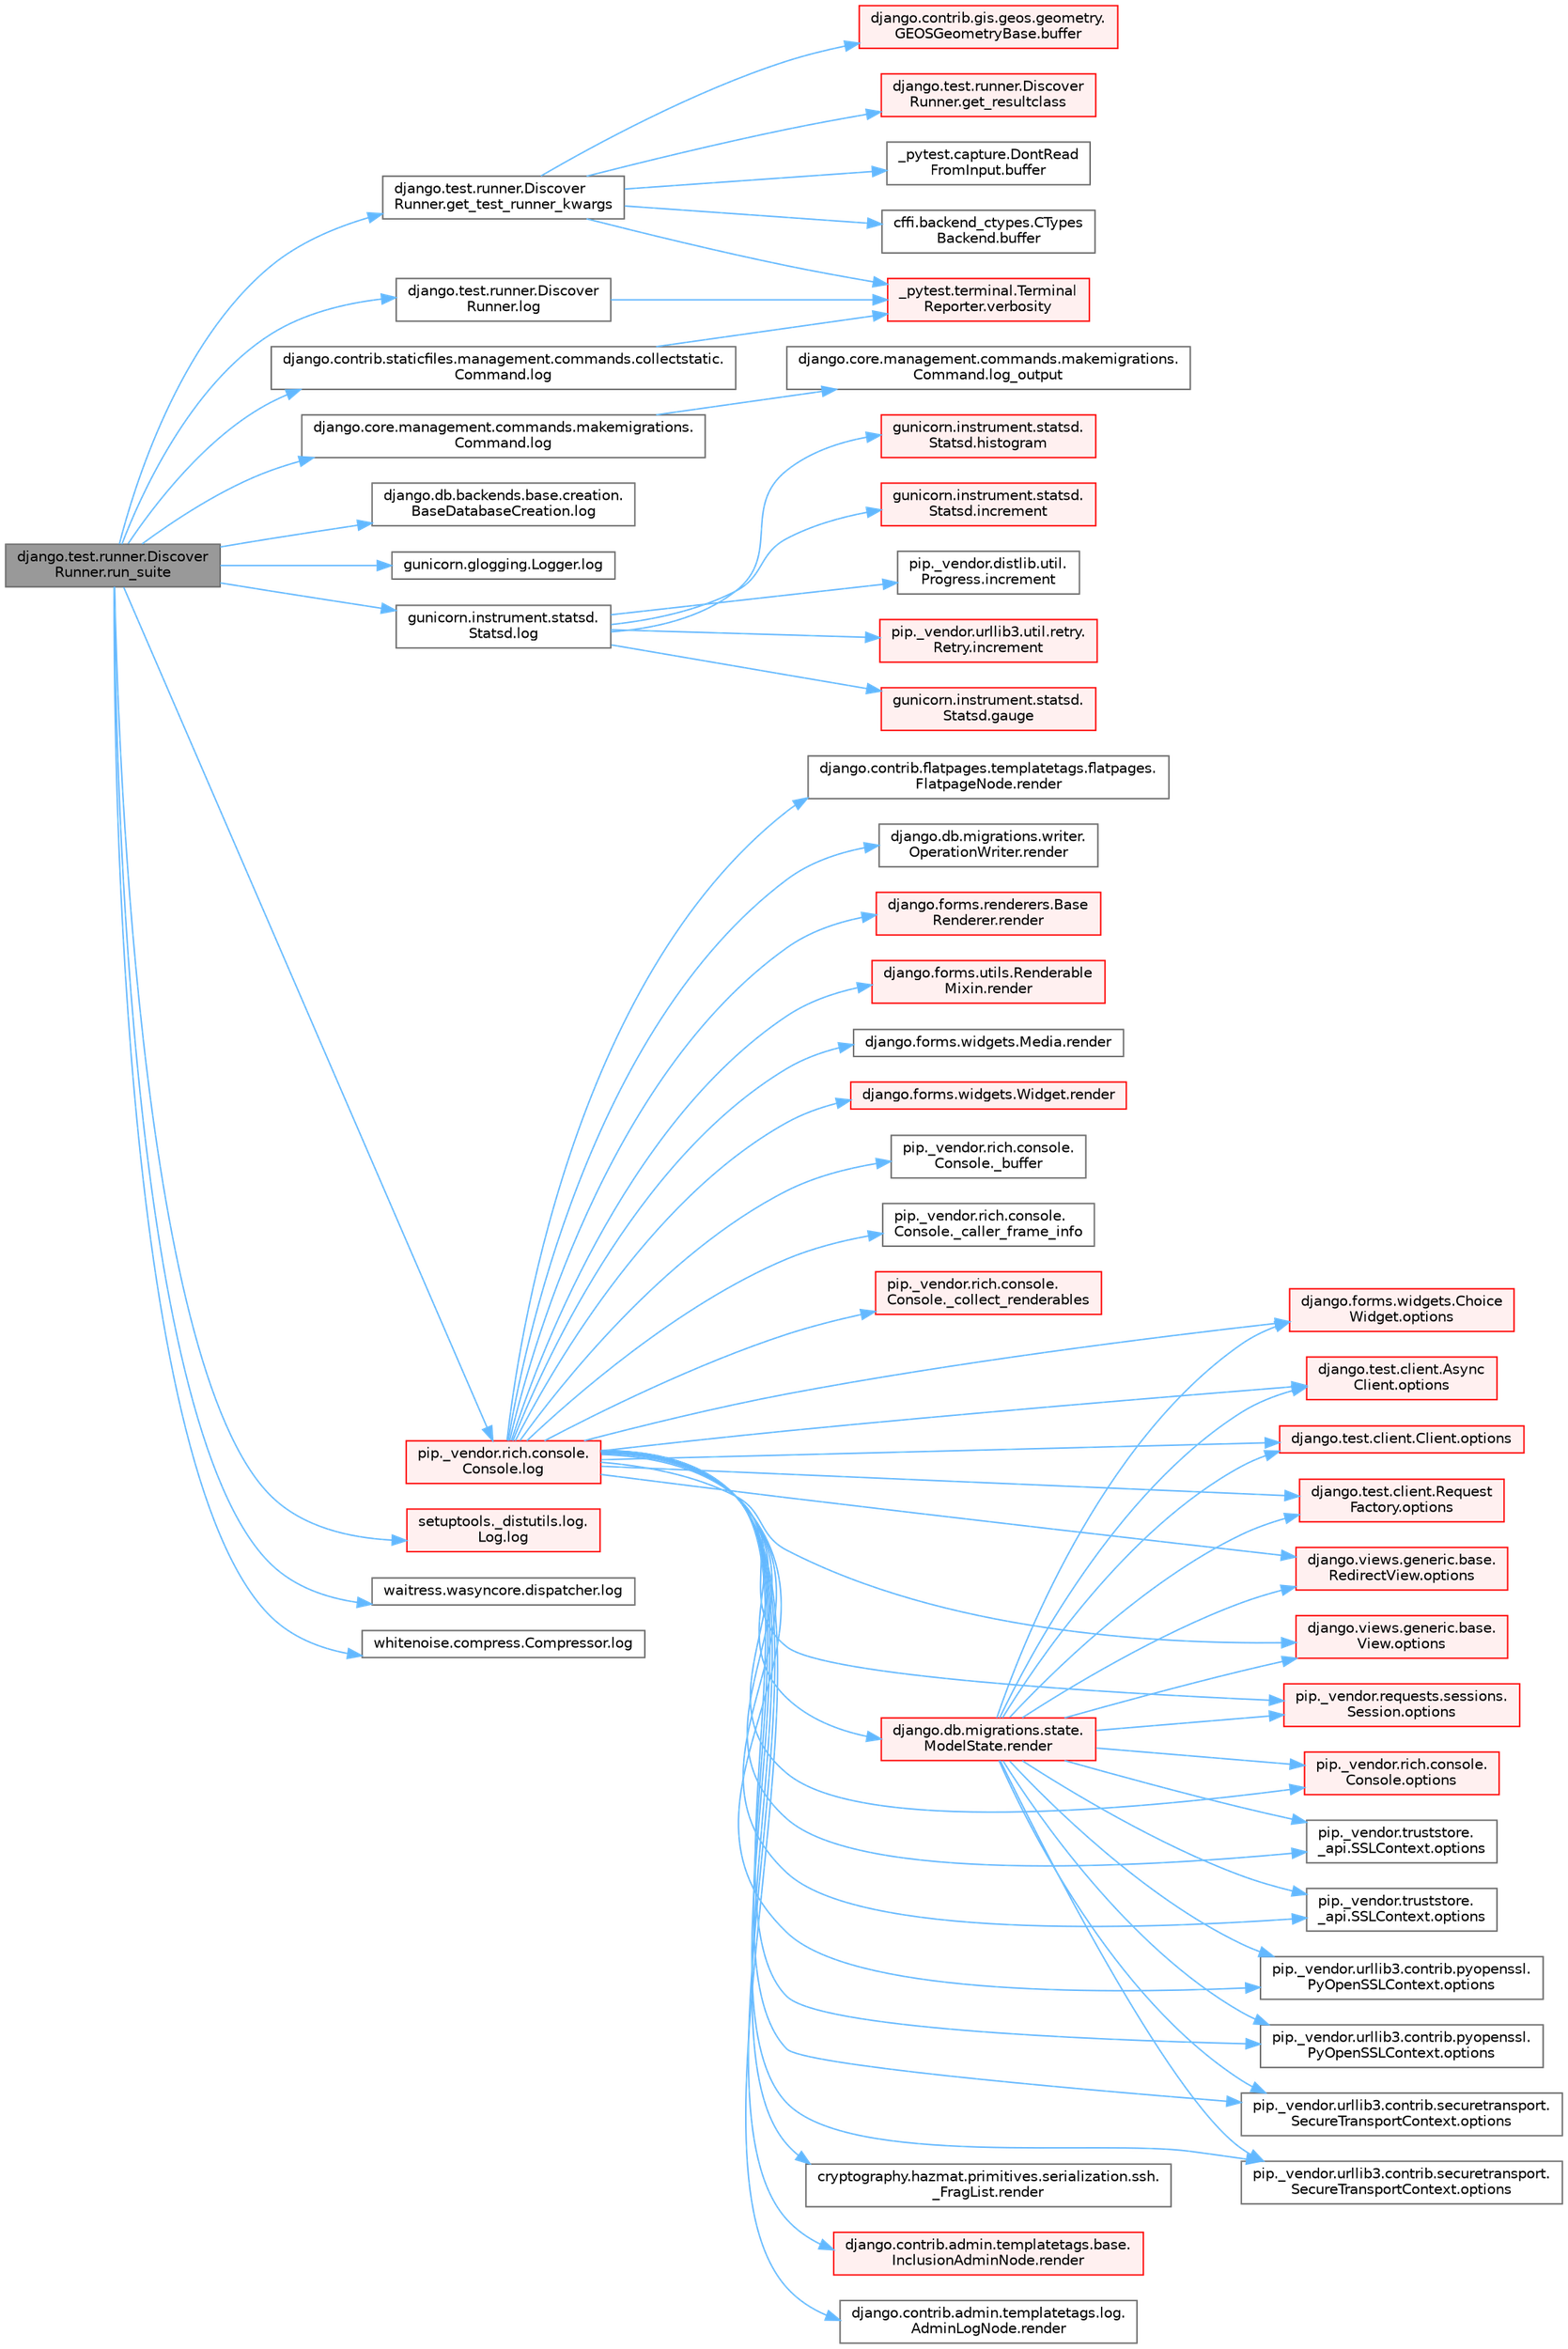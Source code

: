 digraph "django.test.runner.DiscoverRunner.run_suite"
{
 // LATEX_PDF_SIZE
  bgcolor="transparent";
  edge [fontname=Helvetica,fontsize=10,labelfontname=Helvetica,labelfontsize=10];
  node [fontname=Helvetica,fontsize=10,shape=box,height=0.2,width=0.4];
  rankdir="LR";
  Node1 [id="Node000001",label="django.test.runner.Discover\lRunner.run_suite",height=0.2,width=0.4,color="gray40", fillcolor="grey60", style="filled", fontcolor="black",tooltip=" "];
  Node1 -> Node2 [id="edge1_Node000001_Node000002",color="steelblue1",style="solid",tooltip=" "];
  Node2 [id="Node000002",label="django.test.runner.Discover\lRunner.get_test_runner_kwargs",height=0.2,width=0.4,color="grey40", fillcolor="white", style="filled",URL="$classdjango_1_1test_1_1runner_1_1_discover_runner.html#a969861a67c9255a657f427565b8a34d3",tooltip=" "];
  Node2 -> Node3 [id="edge2_Node000002_Node000003",color="steelblue1",style="solid",tooltip=" "];
  Node3 [id="Node000003",label="_pytest.capture.DontRead\lFromInput.buffer",height=0.2,width=0.4,color="grey40", fillcolor="white", style="filled",URL="$class__pytest_1_1capture_1_1_dont_read_from_input.html#a8065cb7ea7f499e0b089fdbd38af7d1a",tooltip=" "];
  Node2 -> Node4 [id="edge3_Node000002_Node000004",color="steelblue1",style="solid",tooltip=" "];
  Node4 [id="Node000004",label="cffi.backend_ctypes.CTypes\lBackend.buffer",height=0.2,width=0.4,color="grey40", fillcolor="white", style="filled",URL="$classcffi_1_1backend__ctypes_1_1_c_types_backend.html#a0bf19926499ff419e97a713dc48fb61c",tooltip=" "];
  Node2 -> Node5 [id="edge4_Node000002_Node000005",color="steelblue1",style="solid",tooltip=" "];
  Node5 [id="Node000005",label="django.contrib.gis.geos.geometry.\lGEOSGeometryBase.buffer",height=0.2,width=0.4,color="red", fillcolor="#FFF0F0", style="filled",URL="$classdjango_1_1contrib_1_1gis_1_1geos_1_1geometry_1_1_g_e_o_s_geometry_base.html#a42422422c1d89880282b209dacbdf53e",tooltip=" "];
  Node2 -> Node48 [id="edge5_Node000002_Node000048",color="steelblue1",style="solid",tooltip=" "];
  Node48 [id="Node000048",label="django.test.runner.Discover\lRunner.get_resultclass",height=0.2,width=0.4,color="red", fillcolor="#FFF0F0", style="filled",URL="$classdjango_1_1test_1_1runner_1_1_discover_runner.html#ab0b5c01d17cc57b4d43be6927b0cdcd4",tooltip=" "];
  Node2 -> Node1086 [id="edge6_Node000002_Node001086",color="steelblue1",style="solid",tooltip=" "];
  Node1086 [id="Node001086",label="_pytest.terminal.Terminal\lReporter.verbosity",height=0.2,width=0.4,color="red", fillcolor="#FFF0F0", style="filled",URL="$class__pytest_1_1terminal_1_1_terminal_reporter.html#a620047ffec9ba4f5cca84af25b3adbcf",tooltip=" "];
  Node1 -> Node1085 [id="edge7_Node000001_Node001085",color="steelblue1",style="solid",tooltip=" "];
  Node1085 [id="Node001085",label="django.contrib.staticfiles.management.commands.collectstatic.\lCommand.log",height=0.2,width=0.4,color="grey40", fillcolor="white", style="filled",URL="$classdjango_1_1contrib_1_1staticfiles_1_1management_1_1commands_1_1collectstatic_1_1_command.html#a0e93191b90ee0993e3286343d0b2de0e",tooltip=" "];
  Node1085 -> Node1086 [id="edge8_Node001085_Node001086",color="steelblue1",style="solid",tooltip=" "];
  Node1 -> Node1087 [id="edge9_Node000001_Node001087",color="steelblue1",style="solid",tooltip=" "];
  Node1087 [id="Node001087",label="django.core.management.commands.makemigrations.\lCommand.log",height=0.2,width=0.4,color="grey40", fillcolor="white", style="filled",URL="$classdjango_1_1core_1_1management_1_1commands_1_1makemigrations_1_1_command.html#a0409d121552878a7416460dba8274880",tooltip=" "];
  Node1087 -> Node1088 [id="edge10_Node001087_Node001088",color="steelblue1",style="solid",tooltip=" "];
  Node1088 [id="Node001088",label="django.core.management.commands.makemigrations.\lCommand.log_output",height=0.2,width=0.4,color="grey40", fillcolor="white", style="filled",URL="$classdjango_1_1core_1_1management_1_1commands_1_1makemigrations_1_1_command.html#ad6cb5d402888250fc170034fdee93f6d",tooltip=" "];
  Node1 -> Node1089 [id="edge11_Node000001_Node001089",color="steelblue1",style="solid",tooltip=" "];
  Node1089 [id="Node001089",label="django.db.backends.base.creation.\lBaseDatabaseCreation.log",height=0.2,width=0.4,color="grey40", fillcolor="white", style="filled",URL="$classdjango_1_1db_1_1backends_1_1base_1_1creation_1_1_base_database_creation.html#ac297ec931db5ec68c271ec0d91be7183",tooltip=" "];
  Node1 -> Node1090 [id="edge12_Node000001_Node001090",color="steelblue1",style="solid",tooltip=" "];
  Node1090 [id="Node001090",label="django.test.runner.Discover\lRunner.log",height=0.2,width=0.4,color="grey40", fillcolor="white", style="filled",URL="$classdjango_1_1test_1_1runner_1_1_discover_runner.html#af5ad8e2895b3f0c5e0a6d7113199d641",tooltip=" "];
  Node1090 -> Node1086 [id="edge13_Node001090_Node001086",color="steelblue1",style="solid",tooltip=" "];
  Node1 -> Node1091 [id="edge14_Node000001_Node001091",color="steelblue1",style="solid",tooltip=" "];
  Node1091 [id="Node001091",label="gunicorn.glogging.Logger.log",height=0.2,width=0.4,color="grey40", fillcolor="white", style="filled",URL="$classgunicorn_1_1glogging_1_1_logger.html#ad6941dede526094643dd02c53c3449b0",tooltip=" "];
  Node1 -> Node1092 [id="edge15_Node000001_Node001092",color="steelblue1",style="solid",tooltip=" "];
  Node1092 [id="Node001092",label="gunicorn.instrument.statsd.\lStatsd.log",height=0.2,width=0.4,color="grey40", fillcolor="white", style="filled",URL="$classgunicorn_1_1instrument_1_1statsd_1_1_statsd.html#ab99145cf0b7c66dbcebcbdcbd44b4953",tooltip=" "];
  Node1092 -> Node1093 [id="edge16_Node001092_Node001093",color="steelblue1",style="solid",tooltip=" "];
  Node1093 [id="Node001093",label="gunicorn.instrument.statsd.\lStatsd.gauge",height=0.2,width=0.4,color="red", fillcolor="#FFF0F0", style="filled",URL="$classgunicorn_1_1instrument_1_1statsd_1_1_statsd.html#a6cebc76ae769412dfb0f0a3ec727c50d",tooltip=" "];
  Node1092 -> Node1095 [id="edge17_Node001092_Node001095",color="steelblue1",style="solid",tooltip=" "];
  Node1095 [id="Node001095",label="gunicorn.instrument.statsd.\lStatsd.histogram",height=0.2,width=0.4,color="red", fillcolor="#FFF0F0", style="filled",URL="$classgunicorn_1_1instrument_1_1statsd_1_1_statsd.html#adee3cb12a43f643cca3c9084d77285b4",tooltip=" "];
  Node1092 -> Node1096 [id="edge18_Node001092_Node001096",color="steelblue1",style="solid",tooltip=" "];
  Node1096 [id="Node001096",label="gunicorn.instrument.statsd.\lStatsd.increment",height=0.2,width=0.4,color="red", fillcolor="#FFF0F0", style="filled",URL="$classgunicorn_1_1instrument_1_1statsd_1_1_statsd.html#a5527687726a051a5182ee13a842b08fd",tooltip=" "];
  Node1092 -> Node1097 [id="edge19_Node001092_Node001097",color="steelblue1",style="solid",tooltip=" "];
  Node1097 [id="Node001097",label="pip._vendor.distlib.util.\lProgress.increment",height=0.2,width=0.4,color="grey40", fillcolor="white", style="filled",URL="$classpip_1_1__vendor_1_1distlib_1_1util_1_1_progress.html#a197ffd4ac8a74898742a6cde5b4c5466",tooltip=" "];
  Node1092 -> Node1098 [id="edge20_Node001092_Node001098",color="steelblue1",style="solid",tooltip=" "];
  Node1098 [id="Node001098",label="pip._vendor.urllib3.util.retry.\lRetry.increment",height=0.2,width=0.4,color="red", fillcolor="#FFF0F0", style="filled",URL="$classpip_1_1__vendor_1_1urllib3_1_1util_1_1retry_1_1_retry.html#a88dd993ccb2ef4b2bfa9ad0571374b12",tooltip=" "];
  Node1 -> Node1444 [id="edge21_Node000001_Node001444",color="steelblue1",style="solid",tooltip=" "];
  Node1444 [id="Node001444",label="pip._vendor.rich.console.\lConsole.log",height=0.2,width=0.4,color="red", fillcolor="#FFF0F0", style="filled",URL="$classpip_1_1__vendor_1_1rich_1_1console_1_1_console.html#af9c77e39f9413fc2b134c60cfa23b0f1",tooltip=" "];
  Node1444 -> Node299 [id="edge22_Node001444_Node000299",color="steelblue1",style="solid",tooltip=" "];
  Node299 [id="Node000299",label="pip._vendor.rich.console.\lConsole._buffer",height=0.2,width=0.4,color="grey40", fillcolor="white", style="filled",URL="$classpip_1_1__vendor_1_1rich_1_1console_1_1_console.html#a51eaf031922c907e4085937b82f5564e",tooltip=" "];
  Node1444 -> Node1445 [id="edge23_Node001444_Node001445",color="steelblue1",style="solid",tooltip=" "];
  Node1445 [id="Node001445",label="pip._vendor.rich.console.\lConsole._caller_frame_info",height=0.2,width=0.4,color="grey40", fillcolor="white", style="filled",URL="$classpip_1_1__vendor_1_1rich_1_1console_1_1_console.html#ac43cb4290591af4f04cd264aa1fc1b0f",tooltip=" "];
  Node1444 -> Node300 [id="edge24_Node001444_Node000300",color="steelblue1",style="solid",tooltip=" "];
  Node300 [id="Node000300",label="pip._vendor.rich.console.\lConsole._collect_renderables",height=0.2,width=0.4,color="red", fillcolor="#FFF0F0", style="filled",URL="$classpip_1_1__vendor_1_1rich_1_1console_1_1_console.html#ab053dc750094e77e036523f6d2c14899",tooltip=" "];
  Node1444 -> Node310 [id="edge25_Node001444_Node000310",color="steelblue1",style="solid",tooltip=" "];
  Node310 [id="Node000310",label="django.forms.widgets.Choice\lWidget.options",height=0.2,width=0.4,color="red", fillcolor="#FFF0F0", style="filled",URL="$classdjango_1_1forms_1_1widgets_1_1_choice_widget.html#a8575b90386fc2027f38ea00133cef250",tooltip=" "];
  Node1444 -> Node1446 [id="edge26_Node001444_Node001446",color="steelblue1",style="solid",tooltip=" "];
  Node1446 [id="Node001446",label="django.test.client.Async\lClient.options",height=0.2,width=0.4,color="red", fillcolor="#FFF0F0", style="filled",URL="$classdjango_1_1test_1_1client_1_1_async_client.html#a84509c6347cbc018e6335b924ec841a2",tooltip=" "];
  Node1444 -> Node1647 [id="edge27_Node001444_Node001647",color="steelblue1",style="solid",tooltip=" "];
  Node1647 [id="Node001647",label="django.test.client.Client.options",height=0.2,width=0.4,color="red", fillcolor="#FFF0F0", style="filled",URL="$classdjango_1_1test_1_1client_1_1_client.html#a839ea6375ca2184b3b60550938b6824c",tooltip=" "];
  Node1444 -> Node1649 [id="edge28_Node001444_Node001649",color="steelblue1",style="solid",tooltip=" "];
  Node1649 [id="Node001649",label="django.test.client.Request\lFactory.options",height=0.2,width=0.4,color="red", fillcolor="#FFF0F0", style="filled",URL="$classdjango_1_1test_1_1client_1_1_request_factory.html#a438a7e1be2437d680cd78d11dee77c54",tooltip=" "];
  Node1444 -> Node1653 [id="edge29_Node001444_Node001653",color="steelblue1",style="solid",tooltip=" "];
  Node1653 [id="Node001653",label="django.views.generic.base.\lRedirectView.options",height=0.2,width=0.4,color="red", fillcolor="#FFF0F0", style="filled",URL="$classdjango_1_1views_1_1generic_1_1base_1_1_redirect_view.html#a444de156c79647344c987295c47a76e1",tooltip=" "];
  Node1444 -> Node1830 [id="edge30_Node001444_Node001830",color="steelblue1",style="solid",tooltip=" "];
  Node1830 [id="Node001830",label="django.views.generic.base.\lView.options",height=0.2,width=0.4,color="red", fillcolor="#FFF0F0", style="filled",URL="$classdjango_1_1views_1_1generic_1_1base_1_1_view.html#a4d1dc440a5bae11bd7859d20ca9948e1",tooltip=" "];
  Node1444 -> Node1833 [id="edge31_Node001444_Node001833",color="steelblue1",style="solid",tooltip=" "];
  Node1833 [id="Node001833",label="pip._vendor.requests.sessions.\lSession.options",height=0.2,width=0.4,color="red", fillcolor="#FFF0F0", style="filled",URL="$classpip_1_1__vendor_1_1requests_1_1sessions_1_1_session.html#a210270880f90521b3b3014748ecd87e9",tooltip=" "];
  Node1444 -> Node1834 [id="edge32_Node001444_Node001834",color="steelblue1",style="solid",tooltip=" "];
  Node1834 [id="Node001834",label="pip._vendor.rich.console.\lConsole.options",height=0.2,width=0.4,color="red", fillcolor="#FFF0F0", style="filled",URL="$classpip_1_1__vendor_1_1rich_1_1console_1_1_console.html#a41c8efe30ea45a9a4a3f8c34c688fe00",tooltip=" "];
  Node1444 -> Node1842 [id="edge33_Node001444_Node001842",color="steelblue1",style="solid",tooltip=" "];
  Node1842 [id="Node001842",label="pip._vendor.truststore.\l_api.SSLContext.options",height=0.2,width=0.4,color="grey40", fillcolor="white", style="filled",URL="$classpip_1_1__vendor_1_1truststore_1_1__api_1_1_s_s_l_context.html#a6755b8a82c0de77273744b73a826678d",tooltip=" "];
  Node1444 -> Node1843 [id="edge34_Node001444_Node001843",color="steelblue1",style="solid",tooltip=" "];
  Node1843 [id="Node001843",label="pip._vendor.truststore.\l_api.SSLContext.options",height=0.2,width=0.4,color="grey40", fillcolor="white", style="filled",URL="$classpip_1_1__vendor_1_1truststore_1_1__api_1_1_s_s_l_context.html#a90bd5b81f087b6628b2f681ce6cffcd6",tooltip=" "];
  Node1444 -> Node1844 [id="edge35_Node001444_Node001844",color="steelblue1",style="solid",tooltip=" "];
  Node1844 [id="Node001844",label="pip._vendor.urllib3.contrib.pyopenssl.\lPyOpenSSLContext.options",height=0.2,width=0.4,color="grey40", fillcolor="white", style="filled",URL="$classpip_1_1__vendor_1_1urllib3_1_1contrib_1_1pyopenssl_1_1_py_open_s_s_l_context.html#a3f539cc9d4b91d2fb90d7f8aef3810c1",tooltip=" "];
  Node1444 -> Node1845 [id="edge36_Node001444_Node001845",color="steelblue1",style="solid",tooltip=" "];
  Node1845 [id="Node001845",label="pip._vendor.urllib3.contrib.pyopenssl.\lPyOpenSSLContext.options",height=0.2,width=0.4,color="grey40", fillcolor="white", style="filled",URL="$classpip_1_1__vendor_1_1urllib3_1_1contrib_1_1pyopenssl_1_1_py_open_s_s_l_context.html#a8475fc4f3e83d92654b066a9422908dc",tooltip=" "];
  Node1444 -> Node1846 [id="edge37_Node001444_Node001846",color="steelblue1",style="solid",tooltip=" "];
  Node1846 [id="Node001846",label="pip._vendor.urllib3.contrib.securetransport.\lSecureTransportContext.options",height=0.2,width=0.4,color="grey40", fillcolor="white", style="filled",URL="$classpip_1_1__vendor_1_1urllib3_1_1contrib_1_1securetransport_1_1_secure_transport_context.html#ae19920941647ed0b43e0ed7d96e12457",tooltip=" "];
  Node1444 -> Node1847 [id="edge38_Node001444_Node001847",color="steelblue1",style="solid",tooltip=" "];
  Node1847 [id="Node001847",label="pip._vendor.urllib3.contrib.securetransport.\lSecureTransportContext.options",height=0.2,width=0.4,color="grey40", fillcolor="white", style="filled",URL="$classpip_1_1__vendor_1_1urllib3_1_1contrib_1_1securetransport_1_1_secure_transport_context.html#acf6c1ec11ca09e30c9c70d7dc26afacd",tooltip=" "];
  Node1444 -> Node3323 [id="edge39_Node001444_Node003323",color="steelblue1",style="solid",tooltip=" "];
  Node3323 [id="Node003323",label="cryptography.hazmat.primitives.serialization.ssh.\l_FragList.render",height=0.2,width=0.4,color="grey40", fillcolor="white", style="filled",URL="$classcryptography_1_1hazmat_1_1primitives_1_1serialization_1_1ssh_1_1___frag_list.html#adb86a47aab3646d46cfde49b7a4408a0",tooltip=" "];
  Node1444 -> Node3324 [id="edge40_Node001444_Node003324",color="steelblue1",style="solid",tooltip=" "];
  Node3324 [id="Node003324",label="django.contrib.admin.templatetags.base.\lInclusionAdminNode.render",height=0.2,width=0.4,color="red", fillcolor="#FFF0F0", style="filled",URL="$classdjango_1_1contrib_1_1admin_1_1templatetags_1_1base_1_1_inclusion_admin_node.html#a5c909e3c155bf5e7736cc82df0006cda",tooltip=" "];
  Node1444 -> Node3325 [id="edge41_Node001444_Node003325",color="steelblue1",style="solid",tooltip=" "];
  Node3325 [id="Node003325",label="django.contrib.admin.templatetags.log.\lAdminLogNode.render",height=0.2,width=0.4,color="grey40", fillcolor="white", style="filled",URL="$classdjango_1_1contrib_1_1admin_1_1templatetags_1_1log_1_1_admin_log_node.html#a86b516f1be40628f1bd94a1dc420cb24",tooltip=" "];
  Node1444 -> Node3326 [id="edge42_Node001444_Node003326",color="steelblue1",style="solid",tooltip=" "];
  Node3326 [id="Node003326",label="django.contrib.flatpages.templatetags.flatpages.\lFlatpageNode.render",height=0.2,width=0.4,color="grey40", fillcolor="white", style="filled",URL="$classdjango_1_1contrib_1_1flatpages_1_1templatetags_1_1flatpages_1_1_flatpage_node.html#afc3c992ffd3bae82ad18431268d4eee9",tooltip=" "];
  Node1444 -> Node3327 [id="edge43_Node001444_Node003327",color="steelblue1",style="solid",tooltip=" "];
  Node3327 [id="Node003327",label="django.db.migrations.state.\lModelState.render",height=0.2,width=0.4,color="red", fillcolor="#FFF0F0", style="filled",URL="$classdjango_1_1db_1_1migrations_1_1state_1_1_model_state.html#abcfccbe8ebf6564386ec6908b6bc3178",tooltip=" "];
  Node3327 -> Node310 [id="edge44_Node003327_Node000310",color="steelblue1",style="solid",tooltip=" "];
  Node3327 -> Node1446 [id="edge45_Node003327_Node001446",color="steelblue1",style="solid",tooltip=" "];
  Node3327 -> Node1647 [id="edge46_Node003327_Node001647",color="steelblue1",style="solid",tooltip=" "];
  Node3327 -> Node1649 [id="edge47_Node003327_Node001649",color="steelblue1",style="solid",tooltip=" "];
  Node3327 -> Node1653 [id="edge48_Node003327_Node001653",color="steelblue1",style="solid",tooltip=" "];
  Node3327 -> Node1830 [id="edge49_Node003327_Node001830",color="steelblue1",style="solid",tooltip=" "];
  Node3327 -> Node1833 [id="edge50_Node003327_Node001833",color="steelblue1",style="solid",tooltip=" "];
  Node3327 -> Node1834 [id="edge51_Node003327_Node001834",color="steelblue1",style="solid",tooltip=" "];
  Node3327 -> Node1842 [id="edge52_Node003327_Node001842",color="steelblue1",style="solid",tooltip=" "];
  Node3327 -> Node1843 [id="edge53_Node003327_Node001843",color="steelblue1",style="solid",tooltip=" "];
  Node3327 -> Node1844 [id="edge54_Node003327_Node001844",color="steelblue1",style="solid",tooltip=" "];
  Node3327 -> Node1845 [id="edge55_Node003327_Node001845",color="steelblue1",style="solid",tooltip=" "];
  Node3327 -> Node1846 [id="edge56_Node003327_Node001846",color="steelblue1",style="solid",tooltip=" "];
  Node3327 -> Node1847 [id="edge57_Node003327_Node001847",color="steelblue1",style="solid",tooltip=" "];
  Node1444 -> Node3329 [id="edge58_Node001444_Node003329",color="steelblue1",style="solid",tooltip=" "];
  Node3329 [id="Node003329",label="django.db.migrations.writer.\lOperationWriter.render",height=0.2,width=0.4,color="grey40", fillcolor="white", style="filled",URL="$classdjango_1_1db_1_1migrations_1_1writer_1_1_operation_writer.html#a6c0937fe3e8b072ea0d6c73954edaeef",tooltip=" "];
  Node1444 -> Node3330 [id="edge59_Node001444_Node003330",color="steelblue1",style="solid",tooltip=" "];
  Node3330 [id="Node003330",label="django.forms.renderers.Base\lRenderer.render",height=0.2,width=0.4,color="red", fillcolor="#FFF0F0", style="filled",URL="$classdjango_1_1forms_1_1renderers_1_1_base_renderer.html#afc2864a13f4b09dd1ed354c16e047652",tooltip=" "];
  Node1444 -> Node3362 [id="edge60_Node001444_Node003362",color="steelblue1",style="solid",tooltip=" "];
  Node3362 [id="Node003362",label="django.forms.utils.Renderable\lMixin.render",height=0.2,width=0.4,color="red", fillcolor="#FFF0F0", style="filled",URL="$classdjango_1_1forms_1_1utils_1_1_renderable_mixin.html#acdc73a3b1da7190ea3c6e0e2cb22e297",tooltip=" "];
  Node1444 -> Node3363 [id="edge61_Node001444_Node003363",color="steelblue1",style="solid",tooltip=" "];
  Node3363 [id="Node003363",label="django.forms.widgets.Media.render",height=0.2,width=0.4,color="grey40", fillcolor="white", style="filled",URL="$classdjango_1_1forms_1_1widgets_1_1_media.html#a8619dcf905d1f6eba055d8c305557a34",tooltip=" "];
  Node1444 -> Node3364 [id="edge62_Node001444_Node003364",color="steelblue1",style="solid",tooltip=" "];
  Node3364 [id="Node003364",label="django.forms.widgets.Widget.render",height=0.2,width=0.4,color="red", fillcolor="#FFF0F0", style="filled",URL="$classdjango_1_1forms_1_1widgets_1_1_widget.html#a972266d3972b64c404467dea8d6e2809",tooltip=" "];
  Node1 -> Node2667 [id="edge63_Node000001_Node002667",color="steelblue1",style="solid",tooltip=" "];
  Node2667 [id="Node002667",label="setuptools._distutils.log.\lLog.log",height=0.2,width=0.4,color="red", fillcolor="#FFF0F0", style="filled",URL="$classsetuptools_1_1__distutils_1_1log_1_1_log.html#af651bf90098b3f6c9f3913b91f0eda70",tooltip=" "];
  Node1 -> Node2668 [id="edge64_Node000001_Node002668",color="steelblue1",style="solid",tooltip=" "];
  Node2668 [id="Node002668",label="waitress.wasyncore.dispatcher.log",height=0.2,width=0.4,color="grey40", fillcolor="white", style="filled",URL="$classwaitress_1_1wasyncore_1_1dispatcher.html#ab4786338f40a0cf9e9df45b57d4c0a63",tooltip=" "];
  Node1 -> Node2669 [id="edge65_Node000001_Node002669",color="steelblue1",style="solid",tooltip=" "];
  Node2669 [id="Node002669",label="whitenoise.compress.Compressor.log",height=0.2,width=0.4,color="grey40", fillcolor="white", style="filled",URL="$classwhitenoise_1_1compress_1_1_compressor.html#aa70a9f98a4387e4d394529c17cdbee27",tooltip=" "];
}
